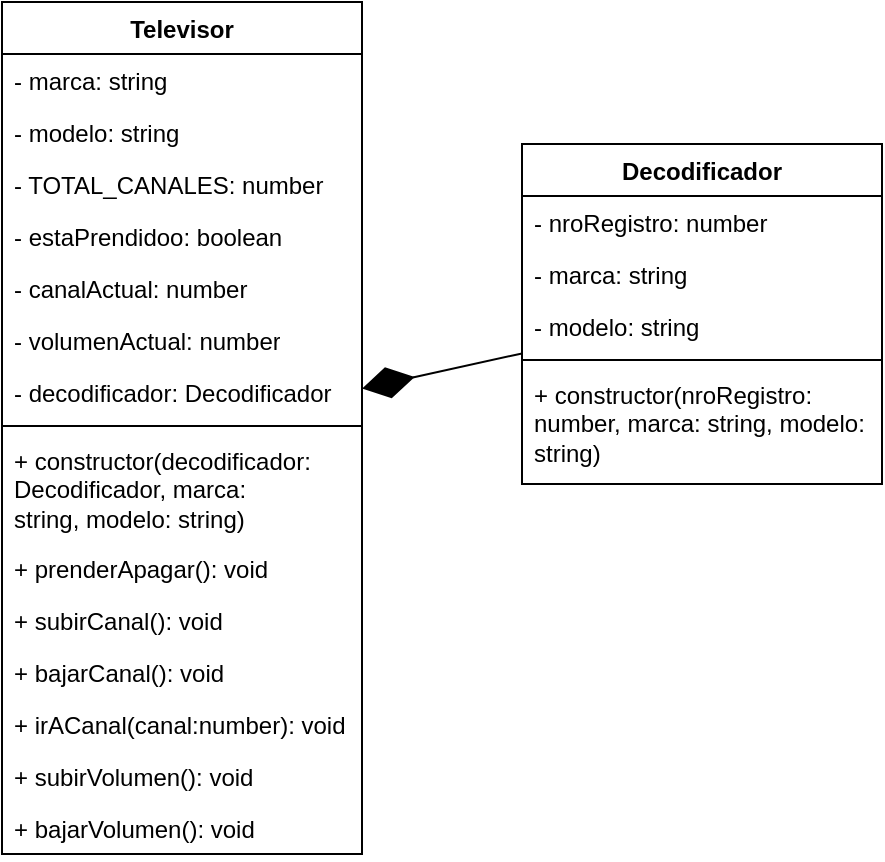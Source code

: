 <mxfile version="10.9.5" type="device"><diagram id="rloKX-q-oaP_CYl92d0F" name="Page-1"><mxGraphModel dx="683" dy="645" grid="1" gridSize="10" guides="1" tooltips="1" connect="1" arrows="1" fold="1" page="1" pageScale="1" pageWidth="827" pageHeight="1169" math="0" shadow="0"><root><mxCell id="0"/><mxCell id="1" parent="0"/><mxCell id="_OsyAdo8gUSk4kaf-oNi-1" value="Televisor" style="swimlane;fontStyle=1;align=center;verticalAlign=top;childLayout=stackLayout;horizontal=1;startSize=26;horizontalStack=0;resizeParent=1;resizeParentMax=0;resizeLast=0;collapsible=1;marginBottom=0;whiteSpace=wrap;" vertex="1" parent="1"><mxGeometry x="150" y="170" width="180" height="426" as="geometry"/></mxCell><mxCell id="_OsyAdo8gUSk4kaf-oNi-24" value="- marca: string" style="text;strokeColor=none;fillColor=none;align=left;verticalAlign=top;spacingLeft=4;spacingRight=4;overflow=hidden;rotatable=0;points=[[0,0.5],[1,0.5]];portConstraint=eastwest;whiteSpace=wrap;" vertex="1" parent="_OsyAdo8gUSk4kaf-oNi-1"><mxGeometry y="26" width="180" height="26" as="geometry"/></mxCell><mxCell id="_OsyAdo8gUSk4kaf-oNi-23" value="- modelo: string" style="text;strokeColor=none;fillColor=none;align=left;verticalAlign=top;spacingLeft=4;spacingRight=4;overflow=hidden;rotatable=0;points=[[0,0.5],[1,0.5]];portConstraint=eastwest;whiteSpace=wrap;" vertex="1" parent="_OsyAdo8gUSk4kaf-oNi-1"><mxGeometry y="52" width="180" height="26" as="geometry"/></mxCell><mxCell id="_OsyAdo8gUSk4kaf-oNi-11" value="- TOTAL_CANALES: number" style="text;strokeColor=none;fillColor=none;align=left;verticalAlign=top;spacingLeft=4;spacingRight=4;overflow=hidden;rotatable=0;points=[[0,0.5],[1,0.5]];portConstraint=eastwest;whiteSpace=wrap;" vertex="1" parent="_OsyAdo8gUSk4kaf-oNi-1"><mxGeometry y="78" width="180" height="26" as="geometry"/></mxCell><mxCell id="_OsyAdo8gUSk4kaf-oNi-2" value="- estaPrendidoo: boolean" style="text;strokeColor=none;fillColor=none;align=left;verticalAlign=top;spacingLeft=4;spacingRight=4;overflow=hidden;rotatable=0;points=[[0,0.5],[1,0.5]];portConstraint=eastwest;whiteSpace=wrap;" vertex="1" parent="_OsyAdo8gUSk4kaf-oNi-1"><mxGeometry y="104" width="180" height="26" as="geometry"/></mxCell><mxCell id="_OsyAdo8gUSk4kaf-oNi-7" value="- canalActual: number" style="text;strokeColor=none;fillColor=none;align=left;verticalAlign=top;spacingLeft=4;spacingRight=4;overflow=hidden;rotatable=0;points=[[0,0.5],[1,0.5]];portConstraint=eastwest;whiteSpace=wrap;" vertex="1" parent="_OsyAdo8gUSk4kaf-oNi-1"><mxGeometry y="130" width="180" height="26" as="geometry"/></mxCell><mxCell id="_OsyAdo8gUSk4kaf-oNi-6" value="- volumenActual: number" style="text;strokeColor=none;fillColor=none;align=left;verticalAlign=top;spacingLeft=4;spacingRight=4;overflow=hidden;rotatable=0;points=[[0,0.5],[1,0.5]];portConstraint=eastwest;whiteSpace=wrap;" vertex="1" parent="_OsyAdo8gUSk4kaf-oNi-1"><mxGeometry y="156" width="180" height="26" as="geometry"/></mxCell><mxCell id="_OsyAdo8gUSk4kaf-oNi-5" value="- decodificador: Decodificador" style="text;strokeColor=none;fillColor=none;align=left;verticalAlign=top;spacingLeft=4;spacingRight=4;overflow=hidden;rotatable=0;points=[[0,0.5],[1,0.5]];portConstraint=eastwest;whiteSpace=wrap;" vertex="1" parent="_OsyAdo8gUSk4kaf-oNi-1"><mxGeometry y="182" width="180" height="26" as="geometry"/></mxCell><mxCell id="_OsyAdo8gUSk4kaf-oNi-3" value="" style="line;strokeWidth=1;fillColor=none;align=left;verticalAlign=middle;spacingTop=-1;spacingLeft=3;spacingRight=3;rotatable=0;labelPosition=right;points=[];portConstraint=eastwest;whiteSpace=wrap;" vertex="1" parent="_OsyAdo8gUSk4kaf-oNi-1"><mxGeometry y="208" width="180" height="8" as="geometry"/></mxCell><mxCell id="_OsyAdo8gUSk4kaf-oNi-4" value="+ constructor(decodificador: Decodificador, marca: string, modelo: string)" style="text;strokeColor=none;fillColor=none;align=left;verticalAlign=top;spacingLeft=4;spacingRight=4;overflow=hidden;rotatable=0;points=[[0,0.5],[1,0.5]];portConstraint=eastwest;whiteSpace=wrap;" vertex="1" parent="_OsyAdo8gUSk4kaf-oNi-1"><mxGeometry y="216" width="180" height="54" as="geometry"/></mxCell><mxCell id="_OsyAdo8gUSk4kaf-oNi-9" value="+ prenderApagar(): void" style="text;strokeColor=none;fillColor=none;align=left;verticalAlign=top;spacingLeft=4;spacingRight=4;overflow=hidden;rotatable=0;points=[[0,0.5],[1,0.5]];portConstraint=eastwest;whiteSpace=wrap;" vertex="1" parent="_OsyAdo8gUSk4kaf-oNi-1"><mxGeometry y="270" width="180" height="26" as="geometry"/></mxCell><mxCell id="_OsyAdo8gUSk4kaf-oNi-10" value="+ subirCanal(): void" style="text;strokeColor=none;fillColor=none;align=left;verticalAlign=top;spacingLeft=4;spacingRight=4;overflow=hidden;rotatable=0;points=[[0,0.5],[1,0.5]];portConstraint=eastwest;whiteSpace=wrap;" vertex="1" parent="_OsyAdo8gUSk4kaf-oNi-1"><mxGeometry y="296" width="180" height="26" as="geometry"/></mxCell><mxCell id="_OsyAdo8gUSk4kaf-oNi-30" value="+ bajarCanal(): void" style="text;strokeColor=none;fillColor=none;align=left;verticalAlign=top;spacingLeft=4;spacingRight=4;overflow=hidden;rotatable=0;points=[[0,0.5],[1,0.5]];portConstraint=eastwest;whiteSpace=wrap;" vertex="1" parent="_OsyAdo8gUSk4kaf-oNi-1"><mxGeometry y="322" width="180" height="26" as="geometry"/></mxCell><mxCell id="_OsyAdo8gUSk4kaf-oNi-27" value="+ irACanal(canal:number): void" style="text;strokeColor=none;fillColor=none;align=left;verticalAlign=top;spacingLeft=4;spacingRight=4;overflow=hidden;rotatable=0;points=[[0,0.5],[1,0.5]];portConstraint=eastwest;whiteSpace=wrap;" vertex="1" parent="_OsyAdo8gUSk4kaf-oNi-1"><mxGeometry y="348" width="180" height="26" as="geometry"/></mxCell><mxCell id="_OsyAdo8gUSk4kaf-oNi-28" value="+ subirVolumen(): void" style="text;strokeColor=none;fillColor=none;align=left;verticalAlign=top;spacingLeft=4;spacingRight=4;overflow=hidden;rotatable=0;points=[[0,0.5],[1,0.5]];portConstraint=eastwest;whiteSpace=wrap;" vertex="1" parent="_OsyAdo8gUSk4kaf-oNi-1"><mxGeometry y="374" width="180" height="26" as="geometry"/></mxCell><mxCell id="_OsyAdo8gUSk4kaf-oNi-8" value="+ bajarVolumen(): void" style="text;strokeColor=none;fillColor=none;align=left;verticalAlign=top;spacingLeft=4;spacingRight=4;overflow=hidden;rotatable=0;points=[[0,0.5],[1,0.5]];portConstraint=eastwest;whiteSpace=wrap;" vertex="1" parent="_OsyAdo8gUSk4kaf-oNi-1"><mxGeometry y="400" width="180" height="26" as="geometry"/></mxCell><mxCell id="_OsyAdo8gUSk4kaf-oNi-12" value="Decodificador" style="swimlane;fontStyle=1;align=center;verticalAlign=top;childLayout=stackLayout;horizontal=1;startSize=26;horizontalStack=0;resizeParent=1;resizeParentMax=0;resizeLast=0;collapsible=1;marginBottom=0;whiteSpace=wrap;" vertex="1" parent="1"><mxGeometry x="410" y="241" width="180" height="170" as="geometry"/></mxCell><mxCell id="_OsyAdo8gUSk4kaf-oNi-13" value="- nroRegistro: number" style="text;strokeColor=none;fillColor=none;align=left;verticalAlign=top;spacingLeft=4;spacingRight=4;overflow=hidden;rotatable=0;points=[[0,0.5],[1,0.5]];portConstraint=eastwest;whiteSpace=wrap;" vertex="1" parent="_OsyAdo8gUSk4kaf-oNi-12"><mxGeometry y="26" width="180" height="26" as="geometry"/></mxCell><mxCell id="_OsyAdo8gUSk4kaf-oNi-14" value="- marca: string" style="text;strokeColor=none;fillColor=none;align=left;verticalAlign=top;spacingLeft=4;spacingRight=4;overflow=hidden;rotatable=0;points=[[0,0.5],[1,0.5]];portConstraint=eastwest;whiteSpace=wrap;" vertex="1" parent="_OsyAdo8gUSk4kaf-oNi-12"><mxGeometry y="52" width="180" height="26" as="geometry"/></mxCell><mxCell id="_OsyAdo8gUSk4kaf-oNi-25" value="- modelo: string" style="text;strokeColor=none;fillColor=none;align=left;verticalAlign=top;spacingLeft=4;spacingRight=4;overflow=hidden;rotatable=0;points=[[0,0.5],[1,0.5]];portConstraint=eastwest;whiteSpace=wrap;" vertex="1" parent="_OsyAdo8gUSk4kaf-oNi-12"><mxGeometry y="78" width="180" height="26" as="geometry"/></mxCell><mxCell id="_OsyAdo8gUSk4kaf-oNi-18" value="" style="line;strokeWidth=1;fillColor=none;align=left;verticalAlign=middle;spacingTop=-1;spacingLeft=3;spacingRight=3;rotatable=0;labelPosition=right;points=[];portConstraint=eastwest;whiteSpace=wrap;" vertex="1" parent="_OsyAdo8gUSk4kaf-oNi-12"><mxGeometry y="104" width="180" height="8" as="geometry"/></mxCell><mxCell id="_OsyAdo8gUSk4kaf-oNi-19" value="+ constructor(nroRegistro: number, marca: string, modelo: string)" style="text;strokeColor=none;fillColor=none;align=left;verticalAlign=top;spacingLeft=4;spacingRight=4;overflow=hidden;rotatable=0;points=[[0,0.5],[1,0.5]];portConstraint=eastwest;whiteSpace=wrap;" vertex="1" parent="_OsyAdo8gUSk4kaf-oNi-12"><mxGeometry y="112" width="180" height="58" as="geometry"/></mxCell><mxCell id="_OsyAdo8gUSk4kaf-oNi-29" value="" style="endArrow=diamondThin;endFill=1;endSize=24;html=1;" edge="1" parent="1" source="_OsyAdo8gUSk4kaf-oNi-12" target="_OsyAdo8gUSk4kaf-oNi-1"><mxGeometry width="160" relative="1" as="geometry"><mxPoint x="150" y="580" as="sourcePoint"/><mxPoint x="310" y="580" as="targetPoint"/></mxGeometry></mxCell></root></mxGraphModel></diagram></mxfile>